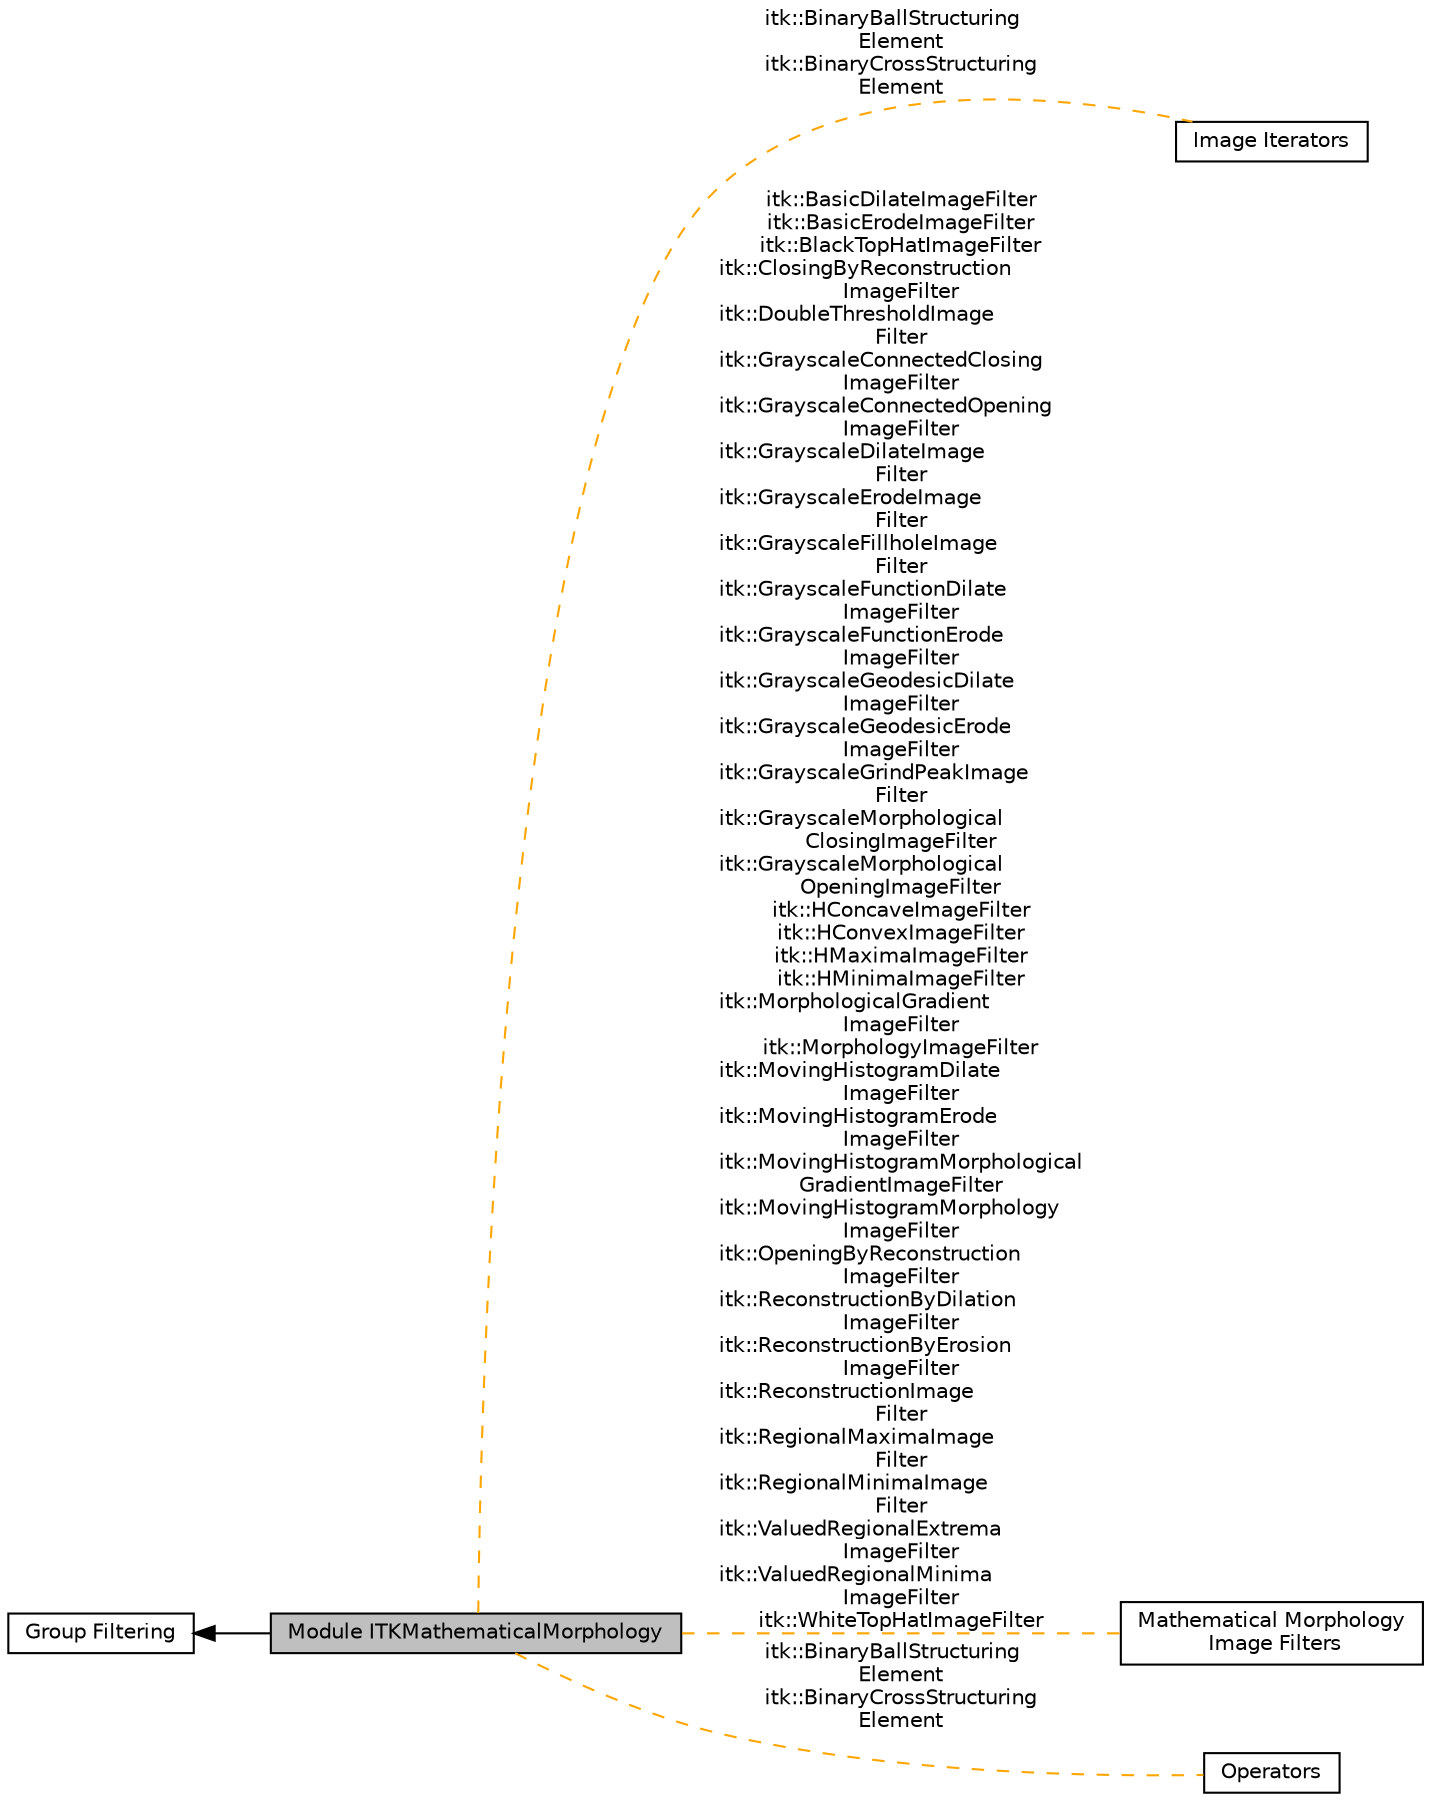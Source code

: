 digraph "Module ITKMathematicalMorphology"
{
  edge [fontname="Helvetica",fontsize="10",labelfontname="Helvetica",labelfontsize="10"];
  node [fontname="Helvetica",fontsize="10",shape=box];
  rankdir=LR;
  Node2 [label="Group Filtering",height=0.2,width=0.4,color="black", fillcolor="white", style="filled",URL="$group__Group-Filtering.html",tooltip=" "];
  Node1 [label="Module ITKMathematicalMorphology",height=0.2,width=0.4,color="black", fillcolor="grey75", style="filled", fontcolor="black",tooltip=" "];
  Node5 [label="Image Iterators",height=0.2,width=0.4,color="black", fillcolor="white", style="filled",URL="$group__ImageIterators.html",tooltip=" "];
  Node3 [label="Mathematical Morphology\l Image Filters",height=0.2,width=0.4,color="black", fillcolor="white", style="filled",URL="$group__MathematicalMorphologyImageFilters.html",tooltip=" "];
  Node4 [label="Operators",height=0.2,width=0.4,color="black", fillcolor="white", style="filled",URL="$group__Operators.html",tooltip=" "];
  Node2->Node1 [shape=plaintext, dir="back", style="solid"];
  Node1->Node3 [shape=plaintext, label="itk::BasicDilateImageFilter\nitk::BasicErodeImageFilter\nitk::BlackTopHatImageFilter\nitk::ClosingByReconstruction\lImageFilter\nitk::DoubleThresholdImage\lFilter\nitk::GrayscaleConnectedClosing\lImageFilter\nitk::GrayscaleConnectedOpening\lImageFilter\nitk::GrayscaleDilateImage\lFilter\nitk::GrayscaleErodeImage\lFilter\nitk::GrayscaleFillholeImage\lFilter\nitk::GrayscaleFunctionDilate\lImageFilter\nitk::GrayscaleFunctionErode\lImageFilter\nitk::GrayscaleGeodesicDilate\lImageFilter\nitk::GrayscaleGeodesicErode\lImageFilter\nitk::GrayscaleGrindPeakImage\lFilter\nitk::GrayscaleMorphological\lClosingImageFilter\nitk::GrayscaleMorphological\lOpeningImageFilter\nitk::HConcaveImageFilter\nitk::HConvexImageFilter\nitk::HMaximaImageFilter\nitk::HMinimaImageFilter\nitk::MorphologicalGradient\lImageFilter\nitk::MorphologyImageFilter\nitk::MovingHistogramDilate\lImageFilter\nitk::MovingHistogramErode\lImageFilter\nitk::MovingHistogramMorphological\lGradientImageFilter\nitk::MovingHistogramMorphology\lImageFilter\nitk::OpeningByReconstruction\lImageFilter\nitk::ReconstructionByDilation\lImageFilter\nitk::ReconstructionByErosion\lImageFilter\nitk::ReconstructionImage\lFilter\nitk::RegionalMaximaImage\lFilter\nitk::RegionalMinimaImage\lFilter\nitk::ValuedRegionalExtrema\lImageFilter\nitk::ValuedRegionalMinima\lImageFilter\nitk::WhiteTopHatImageFilter", color="orange", dir="none", style="dashed"];
  Node1->Node4 [shape=plaintext, label="itk::BinaryBallStructuring\lElement\nitk::BinaryCrossStructuring\lElement", color="orange", dir="none", style="dashed"];
  Node1->Node5 [shape=plaintext, label="itk::BinaryBallStructuring\lElement\nitk::BinaryCrossStructuring\lElement", color="orange", dir="none", style="dashed"];
}
